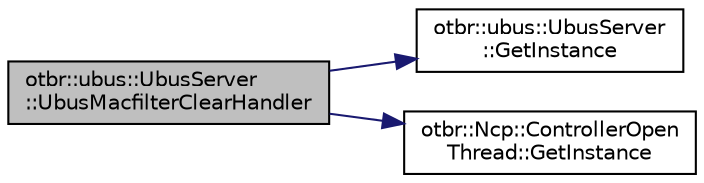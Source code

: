digraph "otbr::ubus::UbusServer::UbusMacfilterClearHandler"
{
  edge [fontname="Helvetica",fontsize="10",labelfontname="Helvetica",labelfontsize="10"];
  node [fontname="Helvetica",fontsize="10",shape=record];
  rankdir="LR";
  Node141 [label="otbr::ubus::UbusServer\l::UbusMacfilterClearHandler",height=0.2,width=0.4,color="black", fillcolor="grey75", style="filled", fontcolor="black"];
  Node141 -> Node142 [color="midnightblue",fontsize="10",style="solid",fontname="Helvetica"];
  Node142 [label="otbr::ubus::UbusServer\l::GetInstance",height=0.2,width=0.4,color="black", fillcolor="white", style="filled",URL="$d9/dea/classotbr_1_1ubus_1_1UbusServer.html#a869e5a269f8df9231e60b8b23de90362",tooltip="This method return the instance of the global UbusServer. "];
  Node141 -> Node143 [color="midnightblue",fontsize="10",style="solid",fontname="Helvetica"];
  Node143 [label="otbr::Ncp::ControllerOpen\lThread::GetInstance",height=0.2,width=0.4,color="black", fillcolor="white", style="filled",URL="$db/d17/classotbr_1_1Ncp_1_1ControllerOpenThread.html#a2047cded3e4273a4d1209dc5e1ac5f61",tooltip="This method get mInstance pointer. "];
}
